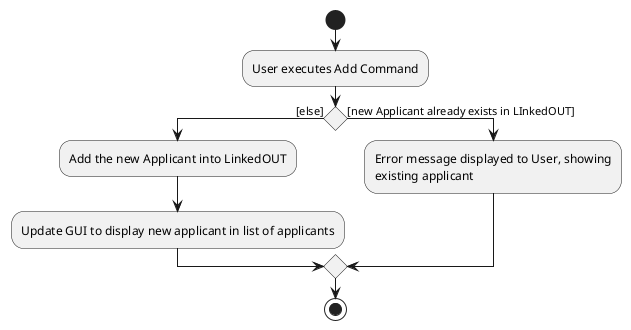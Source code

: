 @startuml
start
:User executes Add Command;

if () then ([else])

    :Add the new Applicant into LinkedOUT;

    :Update GUI to display new applicant in list of applicants;
else ([new Applicant already exists in LInkedOUT])

        :Error message displayed to User, showing
        existing applicant;

endif
stop
@enduml
